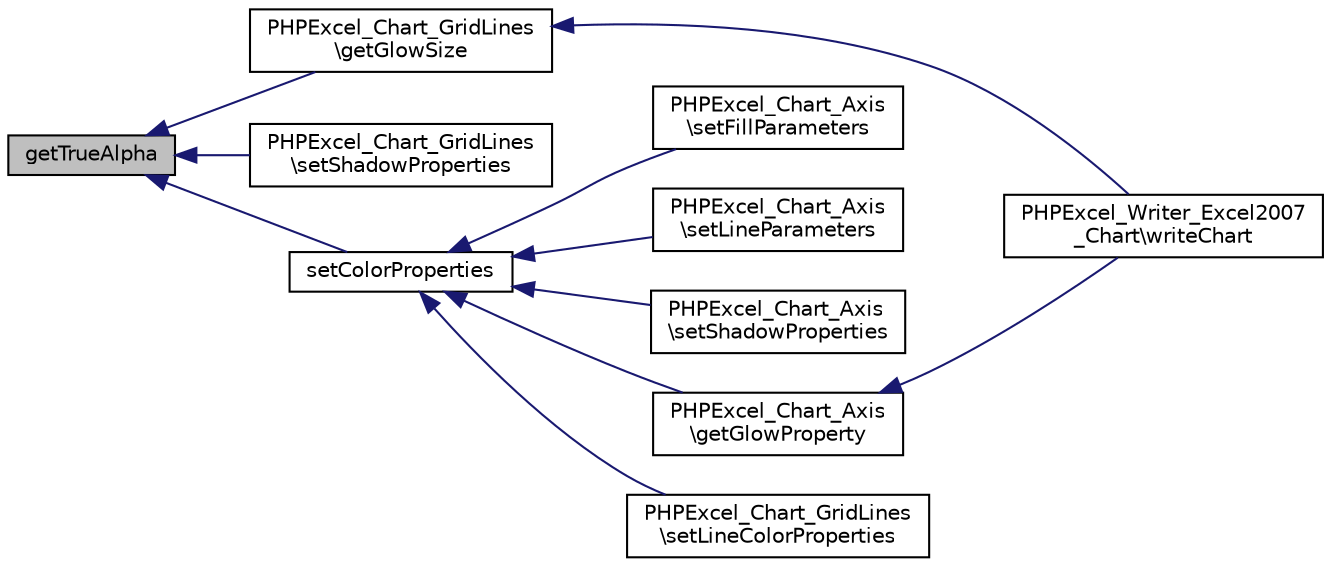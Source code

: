 digraph "getTrueAlpha"
{
  edge [fontname="Helvetica",fontsize="10",labelfontname="Helvetica",labelfontsize="10"];
  node [fontname="Helvetica",fontsize="10",shape=record];
  rankdir="LR";
  Node34 [label="getTrueAlpha",height=0.2,width=0.4,color="black", fillcolor="grey75", style="filled", fontcolor="black"];
  Node34 -> Node35 [dir="back",color="midnightblue",fontsize="10",style="solid",fontname="Helvetica"];
  Node35 [label="PHPExcel_Chart_GridLines\l\\getGlowSize",height=0.2,width=0.4,color="black", fillcolor="white", style="filled",URL="$class_p_h_p_excel___chart___grid_lines.html#a3568a301d6f6ed7c40442508f46cc5ca"];
  Node35 -> Node36 [dir="back",color="midnightblue",fontsize="10",style="solid",fontname="Helvetica"];
  Node36 [label="PHPExcel_Writer_Excel2007\l_Chart\\writeChart",height=0.2,width=0.4,color="black", fillcolor="white", style="filled",URL="$class_p_h_p_excel___writer___excel2007___chart.html#a1357cd7f946c0d463cea7efb61c029e3"];
  Node34 -> Node37 [dir="back",color="midnightblue",fontsize="10",style="solid",fontname="Helvetica"];
  Node37 [label="PHPExcel_Chart_GridLines\l\\setShadowProperties",height=0.2,width=0.4,color="black", fillcolor="white", style="filled",URL="$class_p_h_p_excel___chart___grid_lines.html#a7b5e7738f6f9043a714a35d2ba1aef6c"];
  Node34 -> Node38 [dir="back",color="midnightblue",fontsize="10",style="solid",fontname="Helvetica"];
  Node38 [label="setColorProperties",height=0.2,width=0.4,color="black", fillcolor="white", style="filled",URL="$class_p_h_p_excel___chart___properties.html#aa5c82a2ae20ca784a61ef0b9ef788923"];
  Node38 -> Node39 [dir="back",color="midnightblue",fontsize="10",style="solid",fontname="Helvetica"];
  Node39 [label="PHPExcel_Chart_Axis\l\\setFillParameters",height=0.2,width=0.4,color="black", fillcolor="white", style="filled",URL="$class_p_h_p_excel___chart___axis.html#a650462f0b89452442a07c0b08e2a6575"];
  Node38 -> Node40 [dir="back",color="midnightblue",fontsize="10",style="solid",fontname="Helvetica"];
  Node40 [label="PHPExcel_Chart_Axis\l\\setLineParameters",height=0.2,width=0.4,color="black", fillcolor="white", style="filled",URL="$class_p_h_p_excel___chart___axis.html#a8de9049daeebb0cb8c58e123e31336c7"];
  Node38 -> Node41 [dir="back",color="midnightblue",fontsize="10",style="solid",fontname="Helvetica"];
  Node41 [label="PHPExcel_Chart_Axis\l\\setShadowProperties",height=0.2,width=0.4,color="black", fillcolor="white", style="filled",URL="$class_p_h_p_excel___chart___axis.html#a7b5e7738f6f9043a714a35d2ba1aef6c"];
  Node38 -> Node42 [dir="back",color="midnightblue",fontsize="10",style="solid",fontname="Helvetica"];
  Node42 [label="PHPExcel_Chart_Axis\l\\getGlowProperty",height=0.2,width=0.4,color="black", fillcolor="white", style="filled",URL="$class_p_h_p_excel___chart___axis.html#a332f285b9e38cb4bfe0df86a4c799c42"];
  Node42 -> Node36 [dir="back",color="midnightblue",fontsize="10",style="solid",fontname="Helvetica"];
  Node38 -> Node43 [dir="back",color="midnightblue",fontsize="10",style="solid",fontname="Helvetica"];
  Node43 [label="PHPExcel_Chart_GridLines\l\\setLineColorProperties",height=0.2,width=0.4,color="black", fillcolor="white", style="filled",URL="$class_p_h_p_excel___chart___grid_lines.html#a0bc795ab0ed1e94db3aac12710e9b268"];
}
